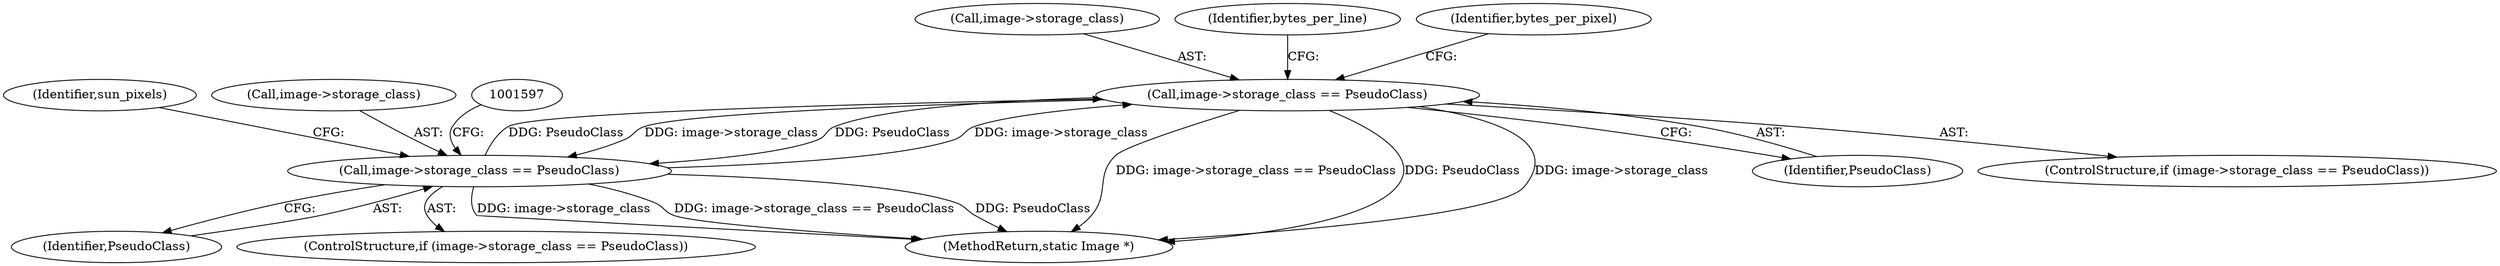 digraph "0_ImageMagick_bd96074b254c6607a0f7731e59f923ad19d5a46d@pointer" {
"1001156" [label="(Call,image->storage_class == PseudoClass)"];
"1001591" [label="(Call,image->storage_class == PseudoClass)"];
"1001156" [label="(Call,image->storage_class == PseudoClass)"];
"1001602" [label="(Identifier,sun_pixels)"];
"1001157" [label="(Call,image->storage_class)"];
"1001590" [label="(ControlStructure,if (image->storage_class == PseudoClass))"];
"1001164" [label="(Identifier,bytes_per_line)"];
"1001591" [label="(Call,image->storage_class == PseudoClass)"];
"1001317" [label="(Identifier,bytes_per_pixel)"];
"1001705" [label="(MethodReturn,static Image *)"];
"1001156" [label="(Call,image->storage_class == PseudoClass)"];
"1001595" [label="(Identifier,PseudoClass)"];
"1001160" [label="(Identifier,PseudoClass)"];
"1001155" [label="(ControlStructure,if (image->storage_class == PseudoClass))"];
"1001592" [label="(Call,image->storage_class)"];
"1001156" -> "1001155"  [label="AST: "];
"1001156" -> "1001160"  [label="CFG: "];
"1001157" -> "1001156"  [label="AST: "];
"1001160" -> "1001156"  [label="AST: "];
"1001164" -> "1001156"  [label="CFG: "];
"1001317" -> "1001156"  [label="CFG: "];
"1001156" -> "1001705"  [label="DDG: image->storage_class == PseudoClass"];
"1001156" -> "1001705"  [label="DDG: PseudoClass"];
"1001156" -> "1001705"  [label="DDG: image->storage_class"];
"1001591" -> "1001156"  [label="DDG: image->storage_class"];
"1001591" -> "1001156"  [label="DDG: PseudoClass"];
"1001156" -> "1001591"  [label="DDG: image->storage_class"];
"1001156" -> "1001591"  [label="DDG: PseudoClass"];
"1001591" -> "1001590"  [label="AST: "];
"1001591" -> "1001595"  [label="CFG: "];
"1001592" -> "1001591"  [label="AST: "];
"1001595" -> "1001591"  [label="AST: "];
"1001597" -> "1001591"  [label="CFG: "];
"1001602" -> "1001591"  [label="CFG: "];
"1001591" -> "1001705"  [label="DDG: image->storage_class == PseudoClass"];
"1001591" -> "1001705"  [label="DDG: PseudoClass"];
"1001591" -> "1001705"  [label="DDG: image->storage_class"];
}
